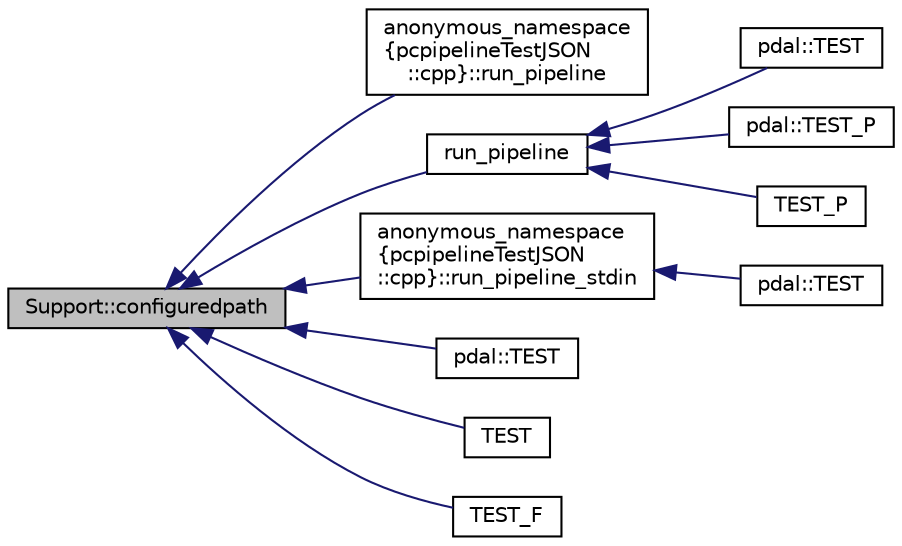 digraph "Support::configuredpath"
{
  edge [fontname="Helvetica",fontsize="10",labelfontname="Helvetica",labelfontsize="10"];
  node [fontname="Helvetica",fontsize="10",shape=record];
  rankdir="LR";
  Node1 [label="Support::configuredpath",height=0.2,width=0.4,color="black", fillcolor="grey75", style="filled", fontcolor="black"];
  Node1 -> Node2 [dir="back",color="midnightblue",fontsize="10",style="solid",fontname="Helvetica"];
  Node2 [label="anonymous_namespace\l\{pcpipelineTestJSON\l::cpp\}::run_pipeline",height=0.2,width=0.4,color="black", fillcolor="white", style="filled",URL="$namespaceanonymous__namespace_02pcpipelineTestJSON_8cpp_03.html#aa33d8022f870d86cca70cde7c401a7cd"];
  Node1 -> Node3 [dir="back",color="midnightblue",fontsize="10",style="solid",fontname="Helvetica"];
  Node3 [label="run_pipeline",height=0.2,width=0.4,color="black", fillcolor="white", style="filled",URL="$PythonFilterTest_8cpp.html#a3b0e29c8ef9c682be47419dfa868bc91"];
  Node3 -> Node4 [dir="back",color="midnightblue",fontsize="10",style="solid",fontname="Helvetica"];
  Node4 [label="pdal::TEST",height=0.2,width=0.4,color="black", fillcolor="white", style="filled",URL="$namespacepdal.html#a836c69b6f14c14cb5125bba917b1e335"];
  Node3 -> Node5 [dir="back",color="midnightblue",fontsize="10",style="solid",fontname="Helvetica"];
  Node5 [label="pdal::TEST_P",height=0.2,width=0.4,color="black", fillcolor="white", style="filled",URL="$namespacepdal.html#aa4a69dd1b8bd22b76470e76fc997728f"];
  Node3 -> Node6 [dir="back",color="midnightblue",fontsize="10",style="solid",fontname="Helvetica"];
  Node6 [label="TEST_P",height=0.2,width=0.4,color="black", fillcolor="white", style="filled",URL="$PythonFilterTest_8cpp.html#a3cdcc7f98bd91950226a7ae9bc056a7b"];
  Node1 -> Node7 [dir="back",color="midnightblue",fontsize="10",style="solid",fontname="Helvetica"];
  Node7 [label="anonymous_namespace\l\{pcpipelineTestJSON\l::cpp\}::run_pipeline_stdin",height=0.2,width=0.4,color="black", fillcolor="white", style="filled",URL="$namespaceanonymous__namespace_02pcpipelineTestJSON_8cpp_03.html#a4770adf10dd3cf8415754bb734f5ea4e"];
  Node7 -> Node8 [dir="back",color="midnightblue",fontsize="10",style="solid",fontname="Helvetica"];
  Node8 [label="pdal::TEST",height=0.2,width=0.4,color="black", fillcolor="white", style="filled",URL="$namespacepdal.html#a6ca19728aca1c952820f7f163848feba"];
  Node1 -> Node9 [dir="back",color="midnightblue",fontsize="10",style="solid",fontname="Helvetica"];
  Node9 [label="pdal::TEST",height=0.2,width=0.4,color="black", fillcolor="white", style="filled",URL="$namespacepdal.html#aa06938168593f61abd59b9a856423fe5"];
  Node1 -> Node10 [dir="back",color="midnightblue",fontsize="10",style="solid",fontname="Helvetica"];
  Node10 [label="TEST",height=0.2,width=0.4,color="black", fillcolor="white", style="filled",URL="$IcebridgeReaderTest_8cpp.html#a2dbac50759032cdb6bd09a9912a570c4"];
  Node1 -> Node11 [dir="back",color="midnightblue",fontsize="10",style="solid",fontname="Helvetica"];
  Node11 [label="TEST_F",height=0.2,width=0.4,color="black", fillcolor="white", style="filled",URL="$PythonFilterTest_8cpp.html#ab2403002240c7f84a058b864ce05cda0"];
}
